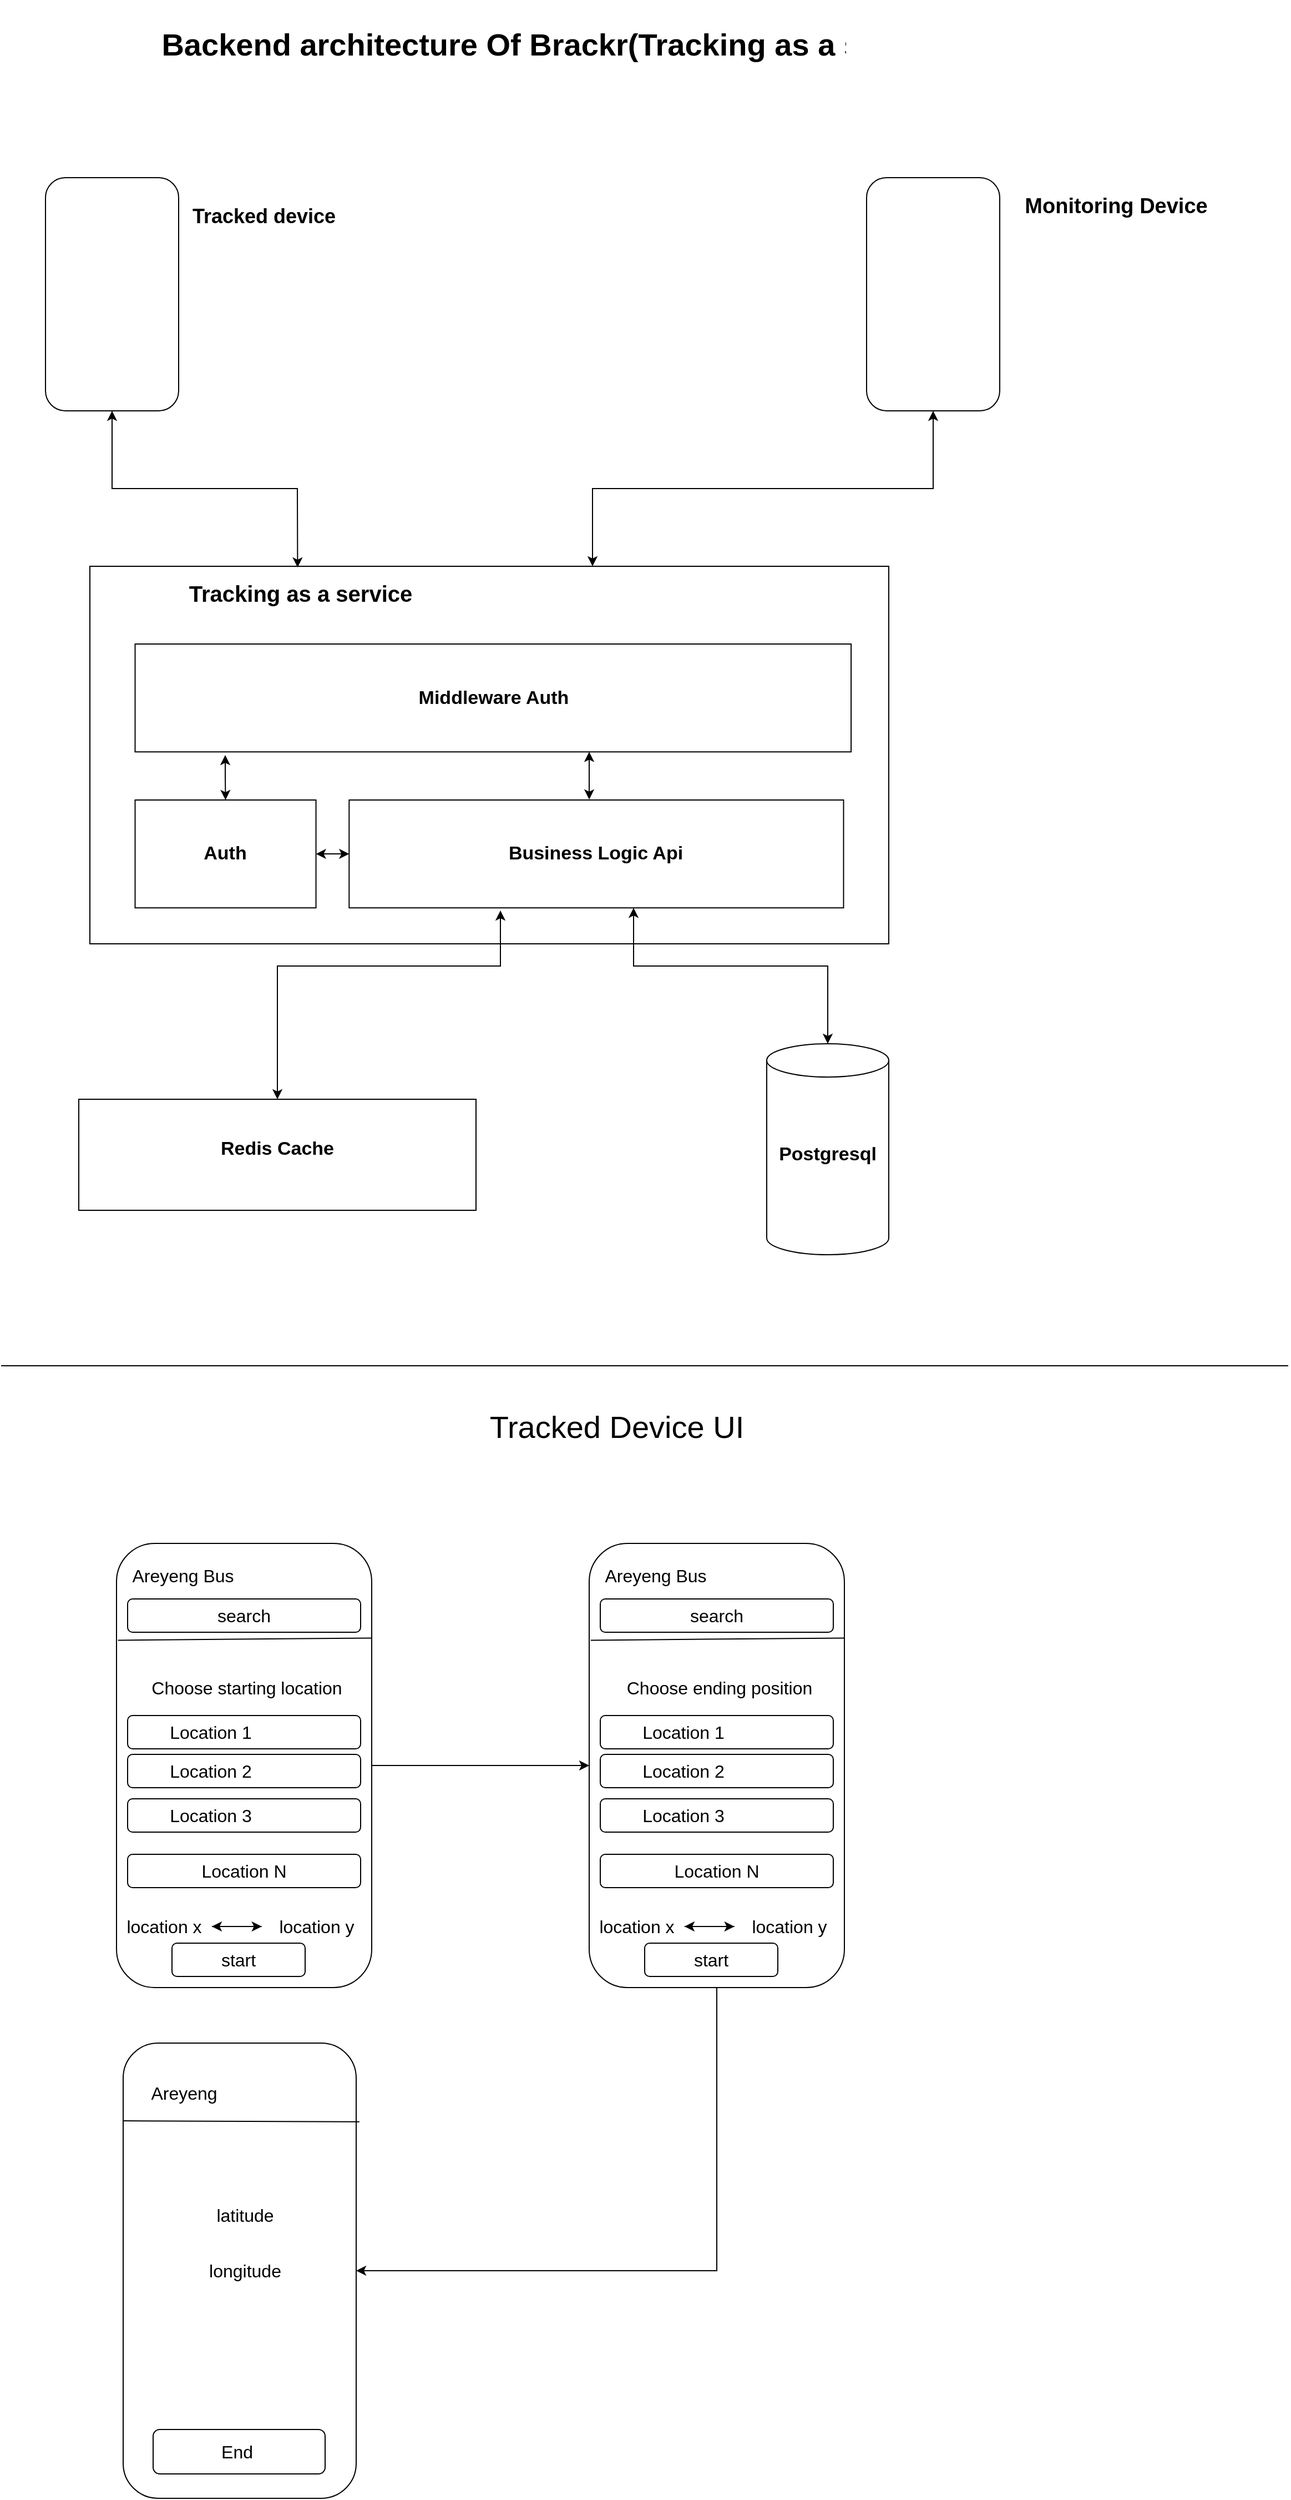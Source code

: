 <mxfile version="20.0.3" type="github"><diagram id="6WsZsPJJ2cfDKJogYgGH" name="Page-1"><mxGraphModel dx="1422" dy="1627" grid="1" gridSize="10" guides="1" tooltips="1" connect="1" arrows="1" fold="1" page="1" pageScale="1" pageWidth="583" pageHeight="827" math="0" shadow="0"><root><mxCell id="0"/><mxCell id="1" parent="0"/><mxCell id="L368ZcCX4R_AVS74OLl3-4" value="" style="shape=cylinder3;whiteSpace=wrap;html=1;boundedLbl=1;backgroundOutline=1;size=15;" parent="1" vertex="1"><mxGeometry x="690" y="820" width="110" height="190" as="geometry"/></mxCell><mxCell id="L368ZcCX4R_AVS74OLl3-11" value="" style="rounded=0;whiteSpace=wrap;html=1;" parent="1" vertex="1"><mxGeometry x="70" y="870" width="358" height="100" as="geometry"/></mxCell><mxCell id="L368ZcCX4R_AVS74OLl3-12" value="" style="rounded=1;whiteSpace=wrap;html=1;" parent="1" vertex="1"><mxGeometry x="40" y="40" width="120" height="210" as="geometry"/></mxCell><mxCell id="L368ZcCX4R_AVS74OLl3-13" value="" style="rounded=1;whiteSpace=wrap;html=1;" parent="1" vertex="1"><mxGeometry x="780" y="40" width="120" height="210" as="geometry"/></mxCell><mxCell id="L368ZcCX4R_AVS74OLl3-14" value="" style="group" parent="1" vertex="1" connectable="0"><mxGeometry x="80" y="390" width="720" height="340" as="geometry"/></mxCell><mxCell id="L368ZcCX4R_AVS74OLl3-1" value="" style="rounded=0;whiteSpace=wrap;html=1;" parent="L368ZcCX4R_AVS74OLl3-14" vertex="1"><mxGeometry width="720.0" height="340" as="geometry"/></mxCell><mxCell id="L368ZcCX4R_AVS74OLl3-8" value="" style="rounded=0;whiteSpace=wrap;html=1;" parent="L368ZcCX4R_AVS74OLl3-14" vertex="1"><mxGeometry x="40.755" y="210.476" width="163.019" height="97.143" as="geometry"/></mxCell><mxCell id="L368ZcCX4R_AVS74OLl3-9" value="" style="rounded=0;whiteSpace=wrap;html=1;" parent="L368ZcCX4R_AVS74OLl3-14" vertex="1"><mxGeometry x="233.66" y="210.476" width="445.585" height="97.143" as="geometry"/></mxCell><mxCell id="L368ZcCX4R_AVS74OLl3-10" value="" style="rounded=0;whiteSpace=wrap;html=1;" parent="L368ZcCX4R_AVS74OLl3-14" vertex="1"><mxGeometry x="40.755" y="70.001" width="645.283" height="97.143" as="geometry"/></mxCell><mxCell id="L368ZcCX4R_AVS74OLl3-29" value="&lt;b&gt;&lt;font style=&quot;font-size: 17px&quot;&gt;Middleware Auth&lt;/font&gt;&lt;/b&gt;" style="text;html=1;strokeColor=none;fillColor=none;align=center;verticalAlign=middle;whiteSpace=wrap;rounded=0;" parent="L368ZcCX4R_AVS74OLl3-14" vertex="1"><mxGeometry x="188.543" y="94.287" width="349.714" height="48.571" as="geometry"/></mxCell><mxCell id="L368ZcCX4R_AVS74OLl3-38" value="&lt;b&gt;&lt;font style=&quot;font-size: 17px&quot;&gt;Auth&lt;/font&gt;&lt;/b&gt;" style="text;html=1;strokeColor=none;fillColor=none;align=center;verticalAlign=middle;whiteSpace=wrap;rounded=0;" parent="L368ZcCX4R_AVS74OLl3-14" vertex="1"><mxGeometry x="92.26" y="244.05" width="60" height="30" as="geometry"/></mxCell><mxCell id="L368ZcCX4R_AVS74OLl3-39" value="&lt;b&gt;&lt;font style=&quot;font-size: 17px&quot;&gt;Business Logic Api&lt;/font&gt;&lt;/b&gt;" style="text;html=1;strokeColor=none;fillColor=none;align=center;verticalAlign=middle;whiteSpace=wrap;rounded=0;" parent="L368ZcCX4R_AVS74OLl3-14" vertex="1"><mxGeometry x="361.45" y="244.05" width="190" height="30" as="geometry"/></mxCell><mxCell id="L368ZcCX4R_AVS74OLl3-40" value="&lt;b&gt;&lt;font style=&quot;font-size: 20px&quot;&gt;Tracking as a service&lt;/font&gt;&lt;/b&gt;" style="text;html=1;strokeColor=none;fillColor=none;align=center;verticalAlign=middle;whiteSpace=wrap;rounded=0;" parent="L368ZcCX4R_AVS74OLl3-14" vertex="1"><mxGeometry x="20" y="9" width="340" height="30" as="geometry"/></mxCell><mxCell id="L368ZcCX4R_AVS74OLl3-46" value="" style="endArrow=classic;startArrow=classic;html=1;rounded=0;fontSize=17;exitX=0.5;exitY=0;exitDx=0;exitDy=0;" parent="L368ZcCX4R_AVS74OLl3-14" source="L368ZcCX4R_AVS74OLl3-8" edge="1"><mxGeometry width="50" height="50" relative="1" as="geometry"><mxPoint x="92" y="210" as="sourcePoint"/><mxPoint x="122" y="170" as="targetPoint"/><Array as="points"><mxPoint x="122" y="190"/><mxPoint x="122" y="180"/></Array></mxGeometry></mxCell><mxCell id="L368ZcCX4R_AVS74OLl3-47" value="" style="endArrow=classic;startArrow=classic;html=1;rounded=0;fontSize=17;exitX=1;exitY=0.5;exitDx=0;exitDy=0;entryX=0;entryY=0.5;entryDx=0;entryDy=0;" parent="L368ZcCX4R_AVS74OLl3-14" source="L368ZcCX4R_AVS74OLl3-8" target="L368ZcCX4R_AVS74OLl3-9" edge="1"><mxGeometry width="50" height="50" relative="1" as="geometry"><mxPoint x="310" y="330" as="sourcePoint"/><mxPoint x="360" y="280" as="targetPoint"/></mxGeometry></mxCell><mxCell id="L368ZcCX4R_AVS74OLl3-48" value="" style="endArrow=classic;startArrow=classic;html=1;rounded=0;fontSize=17;" parent="L368ZcCX4R_AVS74OLl3-14" edge="1"><mxGeometry width="50" height="50" relative="1" as="geometry"><mxPoint x="450" y="210" as="sourcePoint"/><mxPoint x="450" y="167.14" as="targetPoint"/></mxGeometry></mxCell><mxCell id="L368ZcCX4R_AVS74OLl3-50" value="" style="endArrow=classic;startArrow=classic;html=1;rounded=0;fontSize=17;exitX=0.5;exitY=0;exitDx=0;exitDy=0;exitPerimeter=0;" parent="L368ZcCX4R_AVS74OLl3-14" source="L368ZcCX4R_AVS74OLl3-4" edge="1"><mxGeometry width="50" height="50" relative="1" as="geometry"><mxPoint x="440" y="357.62" as="sourcePoint"/><mxPoint x="490" y="307.62" as="targetPoint"/><Array as="points"><mxPoint x="665" y="360"/><mxPoint x="490" y="360"/></Array></mxGeometry></mxCell><mxCell id="L368ZcCX4R_AVS74OLl3-41" value="&lt;b&gt;Redis Cache&lt;/b&gt;" style="text;html=1;strokeColor=none;fillColor=none;align=center;verticalAlign=middle;whiteSpace=wrap;rounded=0;fontSize=17;" parent="1" vertex="1"><mxGeometry x="164" y="900" width="170" height="30" as="geometry"/></mxCell><mxCell id="L368ZcCX4R_AVS74OLl3-42" value="&lt;b&gt;Postgresql&lt;/b&gt;" style="text;html=1;strokeColor=none;fillColor=none;align=center;verticalAlign=middle;whiteSpace=wrap;rounded=0;fontSize=17;" parent="1" vertex="1"><mxGeometry x="715" y="895" width="60" height="50" as="geometry"/></mxCell><mxCell id="L368ZcCX4R_AVS74OLl3-49" value="" style="endArrow=classic;startArrow=classic;html=1;rounded=0;fontSize=17;exitX=0.5;exitY=0;exitDx=0;exitDy=0;" parent="1" source="L368ZcCX4R_AVS74OLl3-11" edge="1"><mxGeometry width="50" height="50" relative="1" as="geometry"><mxPoint x="400" y="750" as="sourcePoint"/><mxPoint x="450" y="700" as="targetPoint"/><Array as="points"><mxPoint x="249" y="750"/><mxPoint x="450" y="750"/></Array></mxGeometry></mxCell><mxCell id="L368ZcCX4R_AVS74OLl3-51" value="" style="endArrow=classic;startArrow=classic;html=1;rounded=0;fontSize=17;exitX=0.26;exitY=0.003;exitDx=0;exitDy=0;exitPerimeter=0;" parent="1" source="L368ZcCX4R_AVS74OLl3-1" edge="1"><mxGeometry width="50" height="50" relative="1" as="geometry"><mxPoint x="50" y="300" as="sourcePoint"/><mxPoint x="100" y="250" as="targetPoint"/><Array as="points"><mxPoint x="267" y="320"/><mxPoint x="100" y="320"/></Array></mxGeometry></mxCell><mxCell id="L368ZcCX4R_AVS74OLl3-52" value="" style="endArrow=classic;startArrow=classic;html=1;rounded=0;fontSize=17;entryX=0.5;entryY=1;entryDx=0;entryDy=0;" parent="1" target="L368ZcCX4R_AVS74OLl3-13" edge="1"><mxGeometry width="50" height="50" relative="1" as="geometry"><mxPoint x="533" y="390" as="sourcePoint"/><mxPoint x="583" y="340" as="targetPoint"/><Array as="points"><mxPoint x="533" y="320"/><mxPoint x="840" y="320"/></Array></mxGeometry></mxCell><mxCell id="L368ZcCX4R_AVS74OLl3-53" value="&lt;b&gt;&lt;font style=&quot;font-size: 18px&quot;&gt;Tracked device&lt;/font&gt;&lt;/b&gt;" style="text;html=1;strokeColor=none;fillColor=none;align=center;verticalAlign=middle;whiteSpace=wrap;rounded=0;fontSize=17;rotation=0;" parent="1" vertex="1"><mxGeometry x="164" y="50" width="146" height="50" as="geometry"/></mxCell><mxCell id="L368ZcCX4R_AVS74OLl3-54" value="&lt;b&gt;&lt;font style=&quot;font-size: 19px&quot;&gt;Monitoring Device&lt;/font&gt;&lt;/b&gt;" style="text;html=1;strokeColor=none;fillColor=none;align=center;verticalAlign=middle;whiteSpace=wrap;rounded=0;fontSize=22;" parent="1" vertex="1"><mxGeometry x="920" y="50" width="170" height="30" as="geometry"/></mxCell><mxCell id="L368ZcCX4R_AVS74OLl3-55" value="&lt;b&gt;&lt;font style=&quot;font-size: 28px&quot;&gt;Backend architecture Of Brackr(Tracking as a service)&lt;/font&gt;&lt;/b&gt;" style="text;html=1;strokeColor=none;fillColor=none;align=center;verticalAlign=middle;whiteSpace=wrap;rounded=0;fontSize=18;" parent="1" vertex="1"><mxGeometry x="80" y="-120" width="850" height="80" as="geometry"/></mxCell><mxCell id="L368ZcCX4R_AVS74OLl3-56" value="" style="endArrow=none;html=1;rounded=0;fontSize=28;" parent="1" edge="1"><mxGeometry width="50" height="50" relative="1" as="geometry"><mxPoint y="1110" as="sourcePoint"/><mxPoint x="1160" y="1110" as="targetPoint"/></mxGeometry></mxCell><mxCell id="L368ZcCX4R_AVS74OLl3-57" value="Tracked Device UI" style="text;html=1;strokeColor=none;fillColor=none;align=center;verticalAlign=middle;whiteSpace=wrap;rounded=0;fontSize=28;" parent="1" vertex="1"><mxGeometry x="140" y="1150" width="830" height="30" as="geometry"/></mxCell><mxCell id="L368ZcCX4R_AVS74OLl3-93" value="" style="group" parent="1" vertex="1" connectable="0"><mxGeometry x="104" y="1270" width="230" height="400" as="geometry"/></mxCell><mxCell id="L368ZcCX4R_AVS74OLl3-58" value="" style="rounded=1;whiteSpace=wrap;html=1;fontSize=28;" parent="L368ZcCX4R_AVS74OLl3-93" vertex="1"><mxGeometry width="230" height="400" as="geometry"/></mxCell><mxCell id="L368ZcCX4R_AVS74OLl3-60" value="&lt;font style=&quot;font-size: 16px&quot;&gt;Areyeng Bus&lt;/font&gt;" style="text;html=1;strokeColor=none;fillColor=none;align=center;verticalAlign=middle;whiteSpace=wrap;rounded=0;fontSize=28;" parent="L368ZcCX4R_AVS74OLl3-93" vertex="1"><mxGeometry x="5" y="10" width="110" height="30" as="geometry"/></mxCell><mxCell id="L368ZcCX4R_AVS74OLl3-67" value="search" style="rounded=1;whiteSpace=wrap;html=1;fontSize=16;" parent="L368ZcCX4R_AVS74OLl3-93" vertex="1"><mxGeometry x="10" y="50" width="210" height="30" as="geometry"/></mxCell><mxCell id="L368ZcCX4R_AVS74OLl3-68" value="Choose starting location" style="text;html=1;strokeColor=none;fillColor=none;align=center;verticalAlign=middle;whiteSpace=wrap;rounded=0;fontSize=16;" parent="L368ZcCX4R_AVS74OLl3-93" vertex="1"><mxGeometry x="15" y="105" width="205" height="50" as="geometry"/></mxCell><mxCell id="L368ZcCX4R_AVS74OLl3-77" value="" style="group" parent="L368ZcCX4R_AVS74OLl3-93" vertex="1" connectable="0"><mxGeometry x="50" y="360" width="120" height="30" as="geometry"/></mxCell><mxCell id="L368ZcCX4R_AVS74OLl3-75" value="" style="rounded=1;whiteSpace=wrap;html=1;fontSize=16;" parent="L368ZcCX4R_AVS74OLl3-77" vertex="1"><mxGeometry width="120" height="30" as="geometry"/></mxCell><mxCell id="L368ZcCX4R_AVS74OLl3-76" value="start" style="text;html=1;strokeColor=none;fillColor=none;align=center;verticalAlign=middle;whiteSpace=wrap;rounded=0;fontSize=16;" parent="L368ZcCX4R_AVS74OLl3-77" vertex="1"><mxGeometry x="30" width="60" height="30" as="geometry"/></mxCell><mxCell id="L368ZcCX4R_AVS74OLl3-85" value="" style="group" parent="L368ZcCX4R_AVS74OLl3-93" vertex="1" connectable="0"><mxGeometry y="330" width="230" height="30" as="geometry"/></mxCell><mxCell id="L368ZcCX4R_AVS74OLl3-78" value="location x" style="text;html=1;strokeColor=none;fillColor=none;align=center;verticalAlign=middle;whiteSpace=wrap;rounded=0;fontSize=16;" parent="L368ZcCX4R_AVS74OLl3-85" vertex="1"><mxGeometry width="85.921" height="30" as="geometry"/></mxCell><mxCell id="L368ZcCX4R_AVS74OLl3-79" value="location y" style="text;html=1;strokeColor=none;fillColor=none;align=center;verticalAlign=middle;whiteSpace=wrap;rounded=0;fontSize=16;" parent="L368ZcCX4R_AVS74OLl3-85" vertex="1"><mxGeometry x="130.86" width="99.14" height="30" as="geometry"/></mxCell><mxCell id="L368ZcCX4R_AVS74OLl3-80" value="" style="endArrow=classic;html=1;rounded=0;fontSize=16;exitX=1;exitY=0.5;exitDx=0;exitDy=0;" parent="L368ZcCX4R_AVS74OLl3-85" source="L368ZcCX4R_AVS74OLl3-78" edge="1"><mxGeometry width="50" height="50" relative="1" as="geometry"><mxPoint x="52.874" y="190" as="sourcePoint"/><mxPoint x="130.864" y="15" as="targetPoint"/><Array as="points"><mxPoint x="118.968" y="15"/></Array></mxGeometry></mxCell><mxCell id="L368ZcCX4R_AVS74OLl3-84" value="" style="edgeStyle=orthogonalEdgeStyle;rounded=0;orthogonalLoop=1;jettySize=auto;html=1;fontSize=16;" parent="L368ZcCX4R_AVS74OLl3-85" source="L368ZcCX4R_AVS74OLl3-79" target="L368ZcCX4R_AVS74OLl3-78" edge="1"><mxGeometry relative="1" as="geometry"/></mxCell><mxCell id="L368ZcCX4R_AVS74OLl3-89" value="" style="group" parent="L368ZcCX4R_AVS74OLl3-93" vertex="1" connectable="0"><mxGeometry x="10" y="155" width="210" height="30" as="geometry"/></mxCell><mxCell id="L368ZcCX4R_AVS74OLl3-62" value="" style="rounded=1;whiteSpace=wrap;html=1;fontSize=16;" parent="L368ZcCX4R_AVS74OLl3-89" vertex="1"><mxGeometry width="210" height="30" as="geometry"/></mxCell><mxCell id="L368ZcCX4R_AVS74OLl3-69" value="Location 1" style="text;html=1;strokeColor=none;fillColor=none;align=center;verticalAlign=middle;whiteSpace=wrap;rounded=0;fontSize=16;" parent="L368ZcCX4R_AVS74OLl3-89" vertex="1"><mxGeometry x="15" width="120" height="30" as="geometry"/></mxCell><mxCell id="L368ZcCX4R_AVS74OLl3-90" value="" style="group" parent="L368ZcCX4R_AVS74OLl3-93" vertex="1" connectable="0"><mxGeometry x="10" y="190" width="210" height="30" as="geometry"/></mxCell><mxCell id="L368ZcCX4R_AVS74OLl3-63" value="" style="rounded=1;whiteSpace=wrap;html=1;fontSize=16;" parent="L368ZcCX4R_AVS74OLl3-90" vertex="1"><mxGeometry width="210" height="30" as="geometry"/></mxCell><mxCell id="L368ZcCX4R_AVS74OLl3-70" value="Location 2" style="text;html=1;strokeColor=none;fillColor=none;align=center;verticalAlign=middle;whiteSpace=wrap;rounded=0;fontSize=16;" parent="L368ZcCX4R_AVS74OLl3-90" vertex="1"><mxGeometry x="15" width="120" height="30" as="geometry"/></mxCell><mxCell id="L368ZcCX4R_AVS74OLl3-91" value="" style="group" parent="L368ZcCX4R_AVS74OLl3-93" vertex="1" connectable="0"><mxGeometry x="10" y="230" width="210" height="30" as="geometry"/></mxCell><mxCell id="L368ZcCX4R_AVS74OLl3-64" value="" style="rounded=1;whiteSpace=wrap;html=1;fontSize=16;" parent="L368ZcCX4R_AVS74OLl3-91" vertex="1"><mxGeometry width="210" height="30" as="geometry"/></mxCell><mxCell id="L368ZcCX4R_AVS74OLl3-71" value="Location 3" style="text;html=1;strokeColor=none;fillColor=none;align=center;verticalAlign=middle;whiteSpace=wrap;rounded=0;fontSize=16;" parent="L368ZcCX4R_AVS74OLl3-91" vertex="1"><mxGeometry x="20" width="110" height="30" as="geometry"/></mxCell><mxCell id="L368ZcCX4R_AVS74OLl3-92" value="" style="group" parent="L368ZcCX4R_AVS74OLl3-93" vertex="1" connectable="0"><mxGeometry x="10" y="280" width="210" height="30" as="geometry"/></mxCell><mxCell id="L368ZcCX4R_AVS74OLl3-65" value="" style="rounded=1;whiteSpace=wrap;html=1;fontSize=16;" parent="L368ZcCX4R_AVS74OLl3-92" vertex="1"><mxGeometry width="210" height="30" as="geometry"/></mxCell><mxCell id="L368ZcCX4R_AVS74OLl3-72" value="Location N" style="text;html=1;strokeColor=none;fillColor=none;align=center;verticalAlign=middle;whiteSpace=wrap;rounded=0;fontSize=16;" parent="L368ZcCX4R_AVS74OLl3-92" vertex="1"><mxGeometry x="50" width="110" height="30" as="geometry"/></mxCell><mxCell id="L368ZcCX4R_AVS74OLl3-59" value="" style="endArrow=none;html=1;rounded=0;fontSize=28;entryX=1;entryY=0.213;entryDx=0;entryDy=0;entryPerimeter=0;exitX=0.006;exitY=0.218;exitDx=0;exitDy=0;exitPerimeter=0;" parent="L368ZcCX4R_AVS74OLl3-93" source="L368ZcCX4R_AVS74OLl3-58" target="L368ZcCX4R_AVS74OLl3-58" edge="1"><mxGeometry width="50" height="50" relative="1" as="geometry"><mxPoint x="80" y="1250" as="sourcePoint"/><mxPoint x="40" y="1230" as="targetPoint"/></mxGeometry></mxCell><mxCell id="L368ZcCX4R_AVS74OLl3-94" value="" style="group" parent="1" vertex="1" connectable="0"><mxGeometry x="530" y="1270" width="230" height="400" as="geometry"/></mxCell><mxCell id="L368ZcCX4R_AVS74OLl3-95" value="" style="rounded=1;whiteSpace=wrap;html=1;fontSize=28;" parent="L368ZcCX4R_AVS74OLl3-94" vertex="1"><mxGeometry width="230" height="400" as="geometry"/></mxCell><mxCell id="L368ZcCX4R_AVS74OLl3-96" value="&lt;font style=&quot;font-size: 16px&quot;&gt;Areyeng Bus&lt;/font&gt;" style="text;html=1;strokeColor=none;fillColor=none;align=center;verticalAlign=middle;whiteSpace=wrap;rounded=0;fontSize=28;" parent="L368ZcCX4R_AVS74OLl3-94" vertex="1"><mxGeometry x="5" y="10" width="110" height="30" as="geometry"/></mxCell><mxCell id="L368ZcCX4R_AVS74OLl3-97" value="search" style="rounded=1;whiteSpace=wrap;html=1;fontSize=16;" parent="L368ZcCX4R_AVS74OLl3-94" vertex="1"><mxGeometry x="10" y="50" width="210" height="30" as="geometry"/></mxCell><mxCell id="L368ZcCX4R_AVS74OLl3-98" value="Choose ending position" style="text;html=1;strokeColor=none;fillColor=none;align=center;verticalAlign=middle;whiteSpace=wrap;rounded=0;fontSize=16;" parent="L368ZcCX4R_AVS74OLl3-94" vertex="1"><mxGeometry x="15" y="105" width="205" height="50" as="geometry"/></mxCell><mxCell id="L368ZcCX4R_AVS74OLl3-99" value="" style="group" parent="L368ZcCX4R_AVS74OLl3-94" vertex="1" connectable="0"><mxGeometry x="50" y="360" width="120" height="30" as="geometry"/></mxCell><mxCell id="L368ZcCX4R_AVS74OLl3-100" value="" style="rounded=1;whiteSpace=wrap;html=1;fontSize=16;" parent="L368ZcCX4R_AVS74OLl3-99" vertex="1"><mxGeometry width="120" height="30" as="geometry"/></mxCell><mxCell id="L368ZcCX4R_AVS74OLl3-101" value="start" style="text;html=1;strokeColor=none;fillColor=none;align=center;verticalAlign=middle;whiteSpace=wrap;rounded=0;fontSize=16;" parent="L368ZcCX4R_AVS74OLl3-99" vertex="1"><mxGeometry x="30" width="60" height="30" as="geometry"/></mxCell><mxCell id="L368ZcCX4R_AVS74OLl3-102" value="" style="group" parent="L368ZcCX4R_AVS74OLl3-94" vertex="1" connectable="0"><mxGeometry y="330" width="230" height="30" as="geometry"/></mxCell><mxCell id="L368ZcCX4R_AVS74OLl3-103" value="location x" style="text;html=1;strokeColor=none;fillColor=none;align=center;verticalAlign=middle;whiteSpace=wrap;rounded=0;fontSize=16;" parent="L368ZcCX4R_AVS74OLl3-102" vertex="1"><mxGeometry width="85.921" height="30" as="geometry"/></mxCell><mxCell id="L368ZcCX4R_AVS74OLl3-104" value="location y" style="text;html=1;strokeColor=none;fillColor=none;align=center;verticalAlign=middle;whiteSpace=wrap;rounded=0;fontSize=16;" parent="L368ZcCX4R_AVS74OLl3-102" vertex="1"><mxGeometry x="130.86" width="99.14" height="30" as="geometry"/></mxCell><mxCell id="L368ZcCX4R_AVS74OLl3-105" value="" style="endArrow=classic;html=1;rounded=0;fontSize=16;exitX=1;exitY=0.5;exitDx=0;exitDy=0;" parent="L368ZcCX4R_AVS74OLl3-102" source="L368ZcCX4R_AVS74OLl3-103" edge="1"><mxGeometry width="50" height="50" relative="1" as="geometry"><mxPoint x="52.874" y="190" as="sourcePoint"/><mxPoint x="130.864" y="15" as="targetPoint"/><Array as="points"><mxPoint x="118.968" y="15"/></Array></mxGeometry></mxCell><mxCell id="L368ZcCX4R_AVS74OLl3-106" value="" style="edgeStyle=orthogonalEdgeStyle;rounded=0;orthogonalLoop=1;jettySize=auto;html=1;fontSize=16;" parent="L368ZcCX4R_AVS74OLl3-102" source="L368ZcCX4R_AVS74OLl3-104" target="L368ZcCX4R_AVS74OLl3-103" edge="1"><mxGeometry relative="1" as="geometry"/></mxCell><mxCell id="L368ZcCX4R_AVS74OLl3-107" value="" style="group" parent="L368ZcCX4R_AVS74OLl3-94" vertex="1" connectable="0"><mxGeometry x="10" y="155" width="210" height="30" as="geometry"/></mxCell><mxCell id="L368ZcCX4R_AVS74OLl3-108" value="" style="rounded=1;whiteSpace=wrap;html=1;fontSize=16;" parent="L368ZcCX4R_AVS74OLl3-107" vertex="1"><mxGeometry width="210" height="30" as="geometry"/></mxCell><mxCell id="L368ZcCX4R_AVS74OLl3-109" value="Location 1" style="text;html=1;strokeColor=none;fillColor=none;align=center;verticalAlign=middle;whiteSpace=wrap;rounded=0;fontSize=16;" parent="L368ZcCX4R_AVS74OLl3-107" vertex="1"><mxGeometry x="15" width="120" height="30" as="geometry"/></mxCell><mxCell id="L368ZcCX4R_AVS74OLl3-110" value="" style="group" parent="L368ZcCX4R_AVS74OLl3-94" vertex="1" connectable="0"><mxGeometry x="10" y="190" width="210" height="30" as="geometry"/></mxCell><mxCell id="L368ZcCX4R_AVS74OLl3-111" value="" style="rounded=1;whiteSpace=wrap;html=1;fontSize=16;" parent="L368ZcCX4R_AVS74OLl3-110" vertex="1"><mxGeometry width="210" height="30" as="geometry"/></mxCell><mxCell id="L368ZcCX4R_AVS74OLl3-112" value="Location 2" style="text;html=1;strokeColor=none;fillColor=none;align=center;verticalAlign=middle;whiteSpace=wrap;rounded=0;fontSize=16;" parent="L368ZcCX4R_AVS74OLl3-110" vertex="1"><mxGeometry x="15" width="120" height="30" as="geometry"/></mxCell><mxCell id="L368ZcCX4R_AVS74OLl3-113" value="" style="group" parent="L368ZcCX4R_AVS74OLl3-94" vertex="1" connectable="0"><mxGeometry x="10" y="230" width="210" height="30" as="geometry"/></mxCell><mxCell id="L368ZcCX4R_AVS74OLl3-114" value="" style="rounded=1;whiteSpace=wrap;html=1;fontSize=16;" parent="L368ZcCX4R_AVS74OLl3-113" vertex="1"><mxGeometry width="210" height="30" as="geometry"/></mxCell><mxCell id="L368ZcCX4R_AVS74OLl3-115" value="Location 3" style="text;html=1;strokeColor=none;fillColor=none;align=center;verticalAlign=middle;whiteSpace=wrap;rounded=0;fontSize=16;" parent="L368ZcCX4R_AVS74OLl3-113" vertex="1"><mxGeometry x="20" width="110" height="30" as="geometry"/></mxCell><mxCell id="L368ZcCX4R_AVS74OLl3-116" value="" style="group" parent="L368ZcCX4R_AVS74OLl3-94" vertex="1" connectable="0"><mxGeometry x="10" y="280" width="210" height="30" as="geometry"/></mxCell><mxCell id="L368ZcCX4R_AVS74OLl3-117" value="" style="rounded=1;whiteSpace=wrap;html=1;fontSize=16;" parent="L368ZcCX4R_AVS74OLl3-116" vertex="1"><mxGeometry width="210" height="30" as="geometry"/></mxCell><mxCell id="L368ZcCX4R_AVS74OLl3-118" value="Location N" style="text;html=1;strokeColor=none;fillColor=none;align=center;verticalAlign=middle;whiteSpace=wrap;rounded=0;fontSize=16;" parent="L368ZcCX4R_AVS74OLl3-116" vertex="1"><mxGeometry x="50" width="110" height="30" as="geometry"/></mxCell><mxCell id="L368ZcCX4R_AVS74OLl3-119" value="" style="endArrow=none;html=1;rounded=0;fontSize=28;entryX=1;entryY=0.213;entryDx=0;entryDy=0;entryPerimeter=0;exitX=0.006;exitY=0.218;exitDx=0;exitDy=0;exitPerimeter=0;" parent="L368ZcCX4R_AVS74OLl3-94" source="L368ZcCX4R_AVS74OLl3-95" target="L368ZcCX4R_AVS74OLl3-95" edge="1"><mxGeometry width="50" height="50" relative="1" as="geometry"><mxPoint x="80" y="1250" as="sourcePoint"/><mxPoint x="40" y="1230" as="targetPoint"/></mxGeometry></mxCell><mxCell id="L368ZcCX4R_AVS74OLl3-120" value="" style="rounded=1;whiteSpace=wrap;html=1;fontSize=16;" parent="1" vertex="1"><mxGeometry x="110" y="1720" width="210" height="410" as="geometry"/></mxCell><mxCell id="L368ZcCX4R_AVS74OLl3-122" value="latitude" style="text;html=1;strokeColor=none;fillColor=none;align=center;verticalAlign=middle;whiteSpace=wrap;rounded=0;fontSize=16;" parent="1" vertex="1"><mxGeometry x="140" y="1860" width="160" height="30" as="geometry"/></mxCell><mxCell id="L368ZcCX4R_AVS74OLl3-123" value="longitude" style="text;html=1;strokeColor=none;fillColor=none;align=center;verticalAlign=middle;whiteSpace=wrap;rounded=0;fontSize=16;" parent="1" vertex="1"><mxGeometry x="190" y="1910" width="60" height="30" as="geometry"/></mxCell><mxCell id="L368ZcCX4R_AVS74OLl3-124" value="" style="endArrow=none;html=1;rounded=0;fontSize=16;entryX=1.014;entryY=0.173;entryDx=0;entryDy=0;entryPerimeter=0;" parent="1" target="L368ZcCX4R_AVS74OLl3-120" edge="1"><mxGeometry width="50" height="50" relative="1" as="geometry"><mxPoint x="110" y="1790" as="sourcePoint"/><mxPoint x="400" y="1803.594" as="targetPoint"/></mxGeometry></mxCell><mxCell id="L368ZcCX4R_AVS74OLl3-126" value="Areyeng" style="text;html=1;strokeColor=none;fillColor=none;align=center;verticalAlign=middle;whiteSpace=wrap;rounded=0;fontSize=16;" parent="1" vertex="1"><mxGeometry x="110" y="1750" width="110" height="30" as="geometry"/></mxCell><mxCell id="L368ZcCX4R_AVS74OLl3-129" value="" style="group" parent="1" vertex="1" connectable="0"><mxGeometry x="137" y="2068" width="155" height="40" as="geometry"/></mxCell><mxCell id="L368ZcCX4R_AVS74OLl3-127" value="" style="rounded=1;whiteSpace=wrap;html=1;fontSize=16;" parent="L368ZcCX4R_AVS74OLl3-129" vertex="1"><mxGeometry width="155" height="40" as="geometry"/></mxCell><mxCell id="L368ZcCX4R_AVS74OLl3-128" value="End&amp;nbsp;" style="text;html=1;strokeColor=none;fillColor=none;align=center;verticalAlign=middle;whiteSpace=wrap;rounded=0;fontSize=16;" parent="L368ZcCX4R_AVS74OLl3-129" vertex="1"><mxGeometry x="38.75" y="10" width="77.5" height="20" as="geometry"/></mxCell><mxCell id="L368ZcCX4R_AVS74OLl3-130" value="" style="endArrow=classic;html=1;rounded=0;fontSize=16;exitX=1;exitY=0.5;exitDx=0;exitDy=0;entryX=0;entryY=0.5;entryDx=0;entryDy=0;" parent="1" source="L368ZcCX4R_AVS74OLl3-58" target="L368ZcCX4R_AVS74OLl3-95" edge="1"><mxGeometry width="50" height="50" relative="1" as="geometry"><mxPoint x="650" y="1820" as="sourcePoint"/><mxPoint x="700" y="1770" as="targetPoint"/></mxGeometry></mxCell><mxCell id="L368ZcCX4R_AVS74OLl3-131" value="" style="endArrow=classic;html=1;rounded=0;fontSize=16;exitX=0.5;exitY=1;exitDx=0;exitDy=0;entryX=1;entryY=0.5;entryDx=0;entryDy=0;" parent="1" source="L368ZcCX4R_AVS74OLl3-95" target="L368ZcCX4R_AVS74OLl3-120" edge="1"><mxGeometry width="50" height="50" relative="1" as="geometry"><mxPoint x="640" y="1680" as="sourcePoint"/><mxPoint x="700" y="1770" as="targetPoint"/><Array as="points"><mxPoint x="645" y="1925"/></Array></mxGeometry></mxCell></root></mxGraphModel></diagram></mxfile>